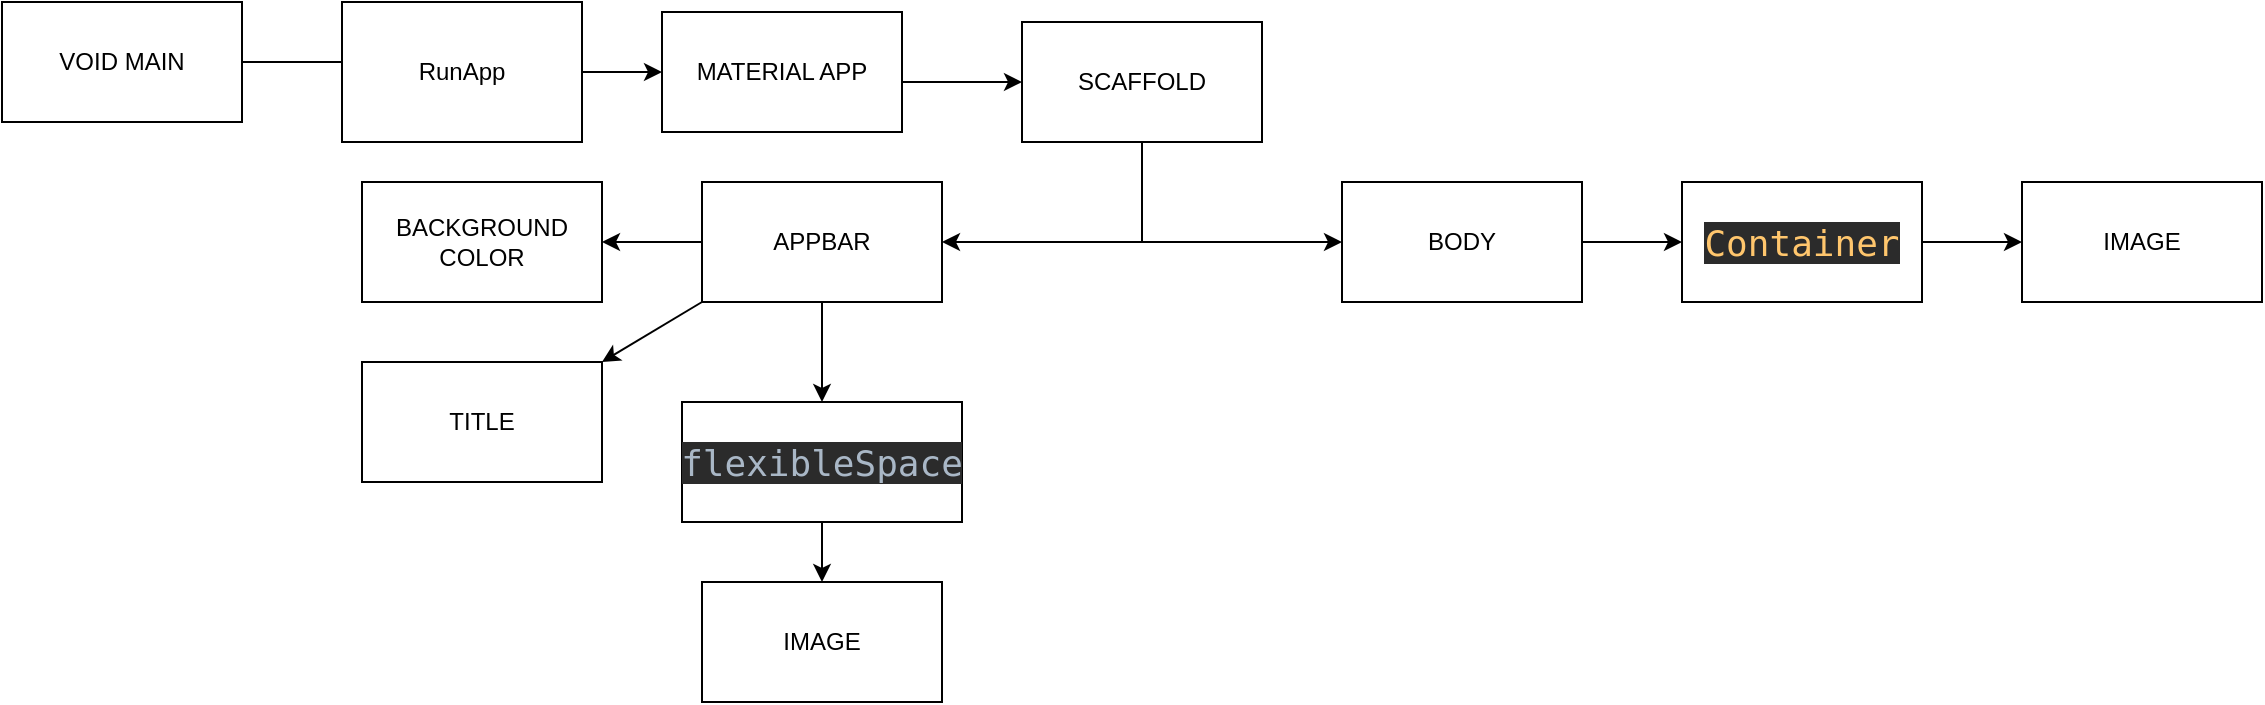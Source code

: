 <mxfile version="15.8.3" type="device"><diagram id="R9bDIhYOstf9wiNA4IlH" name="Page-1"><mxGraphModel dx="2333" dy="821" grid="1" gridSize="10" guides="1" tooltips="1" connect="1" arrows="1" fold="1" page="1" pageScale="1" pageWidth="850" pageHeight="1100" math="0" shadow="0"><root><mxCell id="0"/><mxCell id="1" parent="0"/><mxCell id="V3kttcU_yh5e3riwTQUv-1" value="VOID MAIN" style="rounded=0;whiteSpace=wrap;html=1;" vertex="1" parent="1"><mxGeometry x="-440" y="20" width="120" height="60" as="geometry"/></mxCell><mxCell id="V3kttcU_yh5e3riwTQUv-2" value="RunApp" style="whiteSpace=wrap;html=1;" vertex="1" parent="1"><mxGeometry x="-270" y="20" width="120" height="70" as="geometry"/></mxCell><mxCell id="V3kttcU_yh5e3riwTQUv-3" value="MATERIAL APP" style="rounded=0;whiteSpace=wrap;html=1;" vertex="1" parent="1"><mxGeometry x="-110" y="25" width="120" height="60" as="geometry"/></mxCell><mxCell id="V3kttcU_yh5e3riwTQUv-4" value="SCAFFOLD" style="rounded=0;whiteSpace=wrap;html=1;" vertex="1" parent="1"><mxGeometry x="70" y="30" width="120" height="60" as="geometry"/></mxCell><mxCell id="V3kttcU_yh5e3riwTQUv-19" value="" style="edgeStyle=orthogonalEdgeStyle;rounded=0;orthogonalLoop=1;jettySize=auto;html=1;" edge="1" parent="1" source="V3kttcU_yh5e3riwTQUv-5" target="V3kttcU_yh5e3riwTQUv-6"><mxGeometry relative="1" as="geometry"/></mxCell><mxCell id="V3kttcU_yh5e3riwTQUv-5" value="BODY" style="rounded=0;whiteSpace=wrap;html=1;" vertex="1" parent="1"><mxGeometry x="230" y="110" width="120" height="60" as="geometry"/></mxCell><mxCell id="V3kttcU_yh5e3riwTQUv-20" value="" style="edgeStyle=orthogonalEdgeStyle;rounded=0;orthogonalLoop=1;jettySize=auto;html=1;" edge="1" parent="1" source="V3kttcU_yh5e3riwTQUv-6" target="V3kttcU_yh5e3riwTQUv-7"><mxGeometry relative="1" as="geometry"/></mxCell><mxCell id="V3kttcU_yh5e3riwTQUv-6" value="&lt;pre style=&quot;background-color: #2b2b2b ; color: #a9b7c6 ; font-family: &amp;#34;jetbrains mono&amp;#34; , monospace ; font-size: 13.5pt&quot;&gt;&lt;span style=&quot;color: #ffc66d&quot;&gt;Container&lt;/span&gt;&lt;/pre&gt;" style="rounded=0;whiteSpace=wrap;html=1;" vertex="1" parent="1"><mxGeometry x="400" y="110" width="120" height="60" as="geometry"/></mxCell><mxCell id="V3kttcU_yh5e3riwTQUv-7" value="IMAGE" style="rounded=0;whiteSpace=wrap;html=1;" vertex="1" parent="1"><mxGeometry x="570" y="110" width="120" height="60" as="geometry"/></mxCell><mxCell id="V3kttcU_yh5e3riwTQUv-8" value="APPBAR" style="rounded=0;whiteSpace=wrap;html=1;" vertex="1" parent="1"><mxGeometry x="-90" y="110" width="120" height="60" as="geometry"/></mxCell><mxCell id="V3kttcU_yh5e3riwTQUv-9" value="&lt;pre style=&quot;background-color: #2b2b2b ; color: #a9b7c6 ; font-family: &amp;#34;jetbrains mono&amp;#34; , monospace ; font-size: 13.5pt&quot;&gt;flexibleSpace&lt;/pre&gt;" style="rounded=0;whiteSpace=wrap;html=1;" vertex="1" parent="1"><mxGeometry x="-100" y="220" width="140" height="60" as="geometry"/></mxCell><mxCell id="V3kttcU_yh5e3riwTQUv-10" value="IMAGE" style="rounded=0;whiteSpace=wrap;html=1;" vertex="1" parent="1"><mxGeometry x="-90" y="310" width="120" height="60" as="geometry"/></mxCell><mxCell id="V3kttcU_yh5e3riwTQUv-11" value="TITLE" style="rounded=0;whiteSpace=wrap;html=1;" vertex="1" parent="1"><mxGeometry x="-260" y="200" width="120" height="60" as="geometry"/></mxCell><mxCell id="V3kttcU_yh5e3riwTQUv-12" value="BACKGROUND COLOR" style="rounded=0;whiteSpace=wrap;html=1;" vertex="1" parent="1"><mxGeometry x="-260" y="110" width="120" height="60" as="geometry"/></mxCell><mxCell id="V3kttcU_yh5e3riwTQUv-14" value="" style="endArrow=none;html=1;rounded=0;entryX=1;entryY=0.5;entryDx=0;entryDy=0;" edge="1" parent="1" target="V3kttcU_yh5e3riwTQUv-1"><mxGeometry width="50" height="50" relative="1" as="geometry"><mxPoint x="-270" y="50" as="sourcePoint"/><mxPoint x="450" y="220" as="targetPoint"/></mxGeometry></mxCell><mxCell id="V3kttcU_yh5e3riwTQUv-15" value="" style="endArrow=classic;html=1;rounded=0;exitX=1;exitY=0.5;exitDx=0;exitDy=0;" edge="1" parent="1" source="V3kttcU_yh5e3riwTQUv-2" target="V3kttcU_yh5e3riwTQUv-3"><mxGeometry width="50" height="50" relative="1" as="geometry"><mxPoint x="400" y="270" as="sourcePoint"/><mxPoint x="450" y="220" as="targetPoint"/></mxGeometry></mxCell><mxCell id="V3kttcU_yh5e3riwTQUv-16" value="" style="endArrow=classic;html=1;rounded=0;" edge="1" parent="1"><mxGeometry width="50" height="50" relative="1" as="geometry"><mxPoint x="10" y="60" as="sourcePoint"/><mxPoint x="70" y="60" as="targetPoint"/></mxGeometry></mxCell><mxCell id="V3kttcU_yh5e3riwTQUv-17" value="" style="endArrow=classic;html=1;rounded=0;entryX=0;entryY=0.5;entryDx=0;entryDy=0;exitX=0.5;exitY=1;exitDx=0;exitDy=0;" edge="1" parent="1" source="V3kttcU_yh5e3riwTQUv-4" target="V3kttcU_yh5e3riwTQUv-5"><mxGeometry width="50" height="50" relative="1" as="geometry"><mxPoint x="130" y="100" as="sourcePoint"/><mxPoint x="450" y="220" as="targetPoint"/><Array as="points"><mxPoint x="130" y="140"/></Array></mxGeometry></mxCell><mxCell id="V3kttcU_yh5e3riwTQUv-18" value="" style="endArrow=classic;html=1;rounded=0;entryX=0.5;entryY=0;entryDx=0;entryDy=0;" edge="1" parent="1" target="V3kttcU_yh5e3riwTQUv-9"><mxGeometry width="50" height="50" relative="1" as="geometry"><mxPoint x="-30" y="170" as="sourcePoint"/><mxPoint x="-10" y="-210" as="targetPoint"/></mxGeometry></mxCell><mxCell id="V3kttcU_yh5e3riwTQUv-21" value="" style="endArrow=classic;html=1;rounded=0;exitX=0.5;exitY=1;exitDx=0;exitDy=0;entryX=1;entryY=0.5;entryDx=0;entryDy=0;" edge="1" parent="1" source="V3kttcU_yh5e3riwTQUv-4" target="V3kttcU_yh5e3riwTQUv-8"><mxGeometry width="50" height="50" relative="1" as="geometry"><mxPoint x="400" y="270" as="sourcePoint"/><mxPoint x="450" y="220" as="targetPoint"/><Array as="points"><mxPoint x="130" y="140"/></Array></mxGeometry></mxCell><mxCell id="V3kttcU_yh5e3riwTQUv-22" value="" style="endArrow=classic;html=1;rounded=0;exitX=0.5;exitY=1;exitDx=0;exitDy=0;entryX=0.5;entryY=0;entryDx=0;entryDy=0;" edge="1" parent="1" source="V3kttcU_yh5e3riwTQUv-9" target="V3kttcU_yh5e3riwTQUv-10"><mxGeometry width="50" height="50" relative="1" as="geometry"><mxPoint x="400" y="310" as="sourcePoint"/><mxPoint x="450" y="260" as="targetPoint"/></mxGeometry></mxCell><mxCell id="V3kttcU_yh5e3riwTQUv-23" value="" style="endArrow=classic;html=1;rounded=0;exitX=0;exitY=0.5;exitDx=0;exitDy=0;entryX=1;entryY=0.5;entryDx=0;entryDy=0;" edge="1" parent="1" source="V3kttcU_yh5e3riwTQUv-8" target="V3kttcU_yh5e3riwTQUv-12"><mxGeometry width="50" height="50" relative="1" as="geometry"><mxPoint x="400" y="310" as="sourcePoint"/><mxPoint x="450" y="260" as="targetPoint"/></mxGeometry></mxCell><mxCell id="V3kttcU_yh5e3riwTQUv-24" value="" style="endArrow=classic;html=1;rounded=0;exitX=0;exitY=1;exitDx=0;exitDy=0;entryX=1;entryY=0;entryDx=0;entryDy=0;" edge="1" parent="1" source="V3kttcU_yh5e3riwTQUv-8" target="V3kttcU_yh5e3riwTQUv-11"><mxGeometry width="50" height="50" relative="1" as="geometry"><mxPoint x="400" y="310" as="sourcePoint"/><mxPoint x="450" y="260" as="targetPoint"/></mxGeometry></mxCell></root></mxGraphModel></diagram></mxfile>